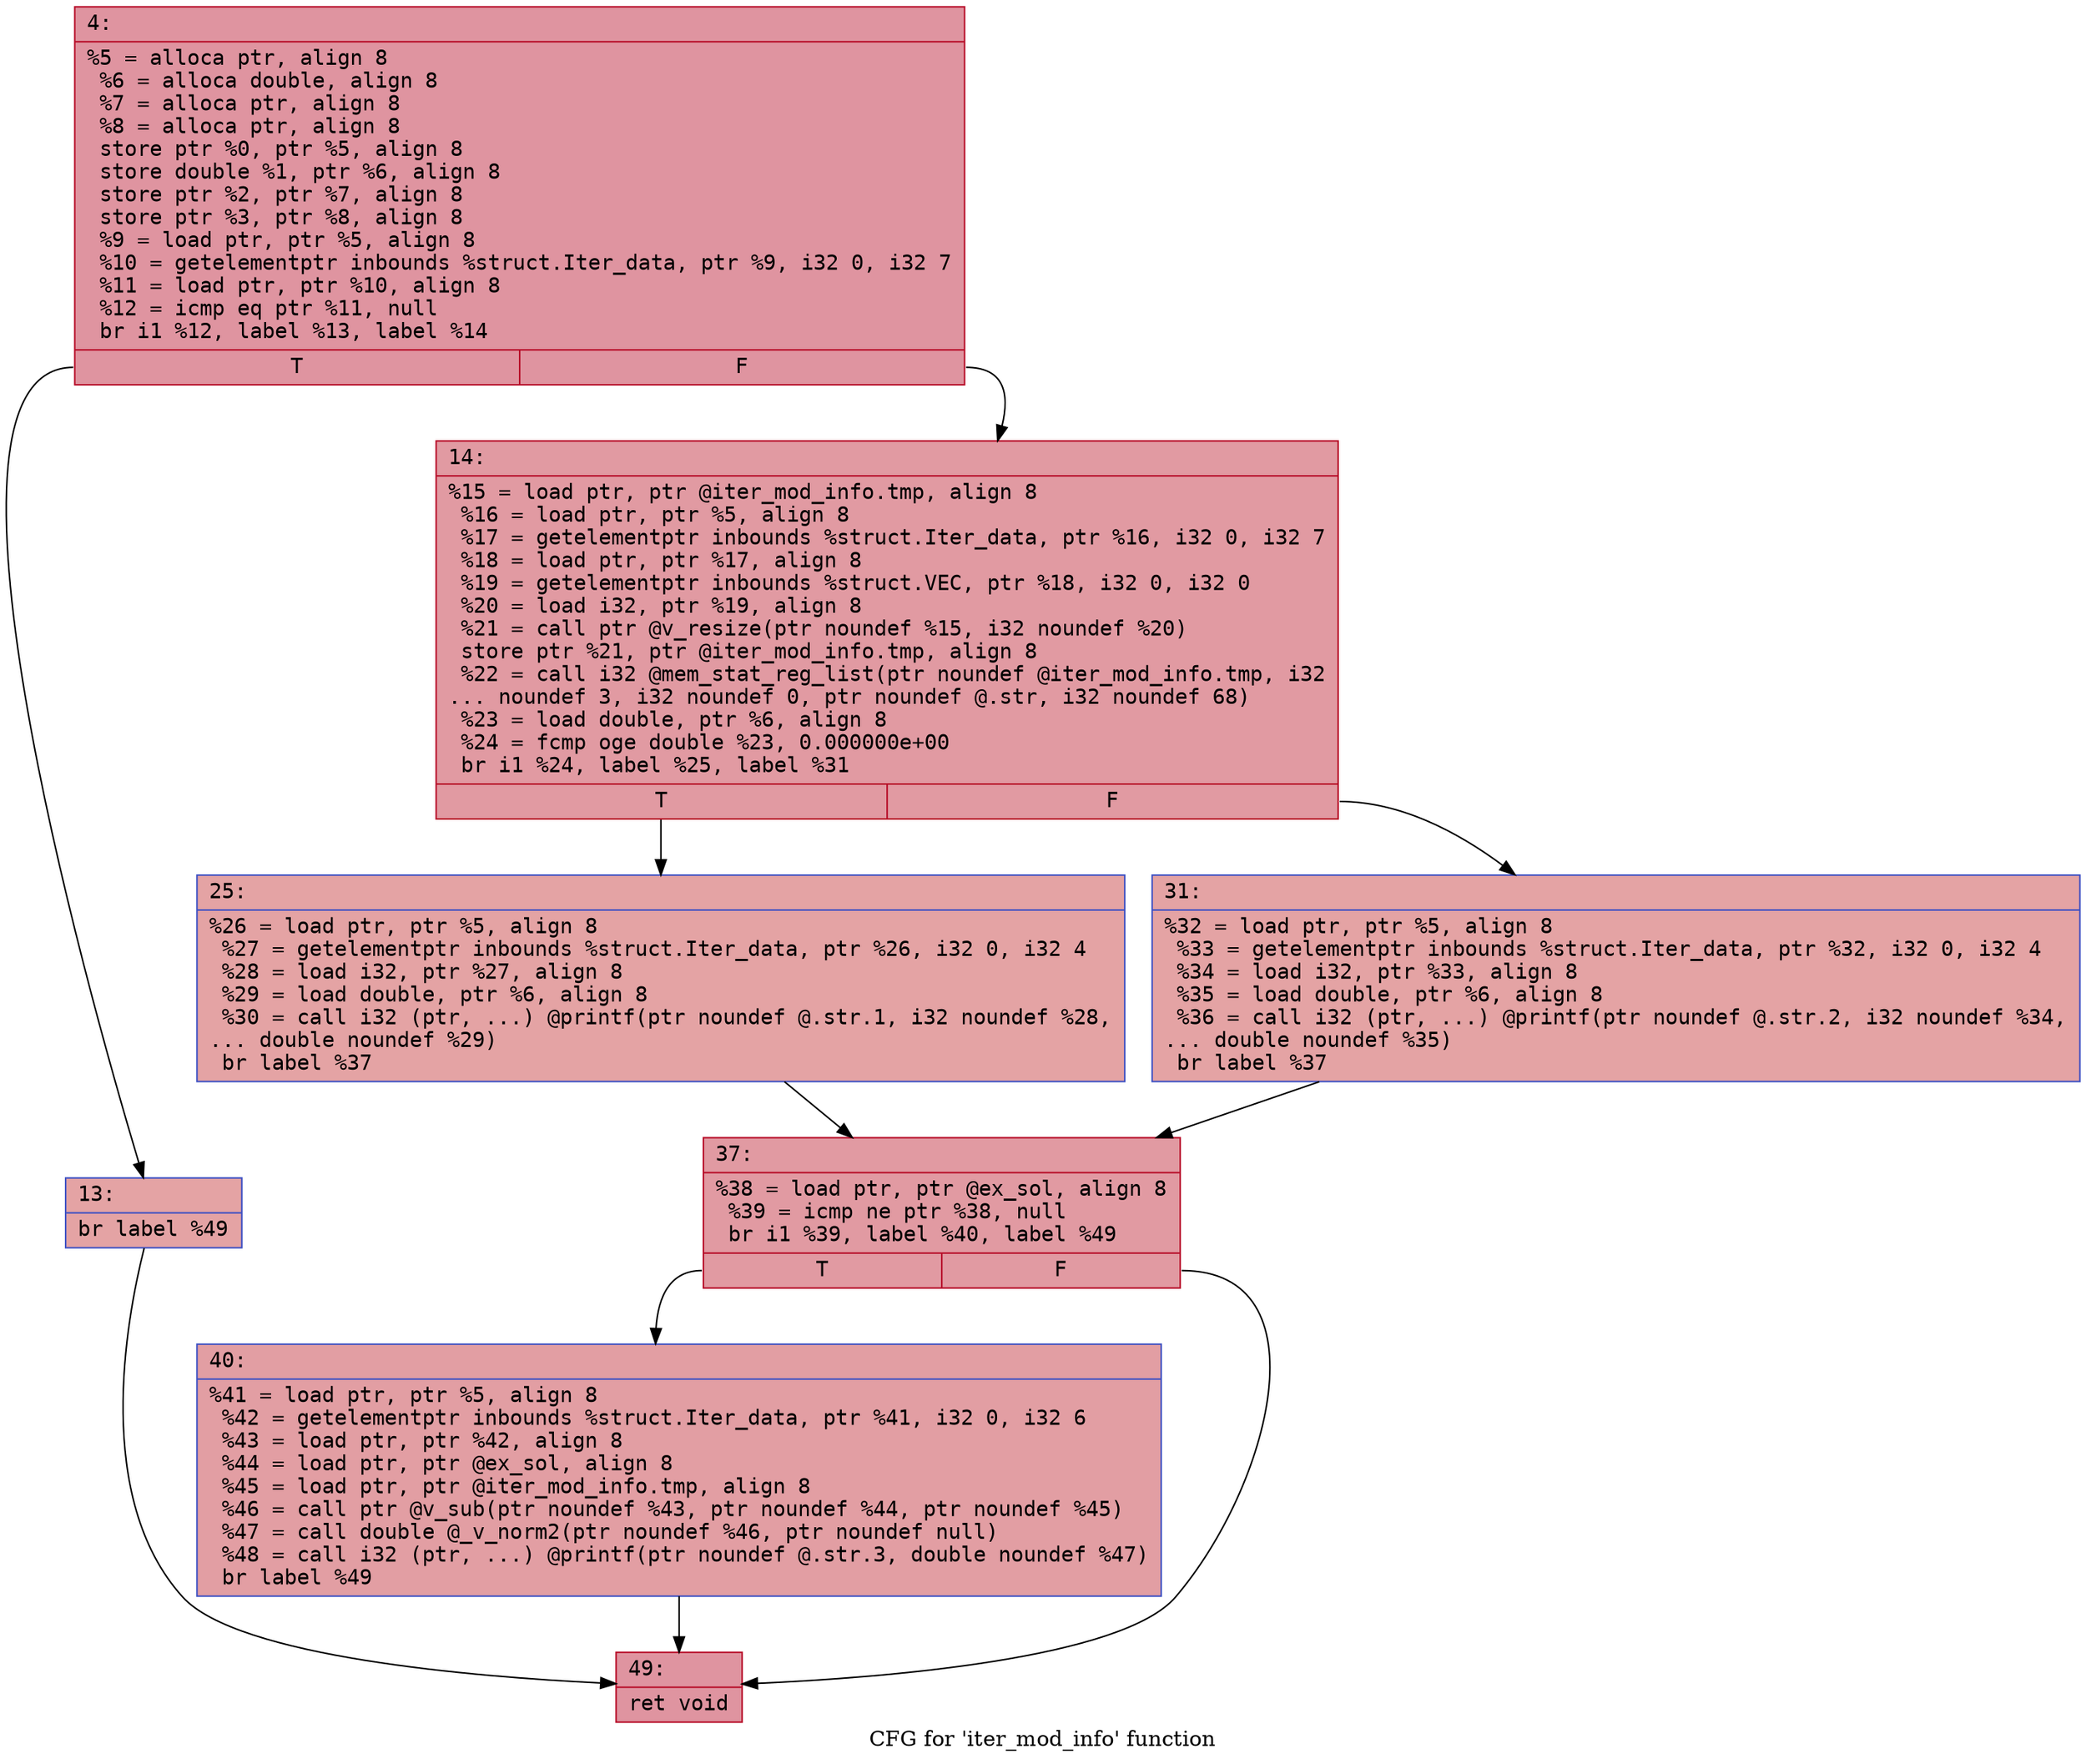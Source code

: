digraph "CFG for 'iter_mod_info' function" {
	label="CFG for 'iter_mod_info' function";

	Node0x600000ecec10 [shape=record,color="#b70d28ff", style=filled, fillcolor="#b70d2870" fontname="Courier",label="{4:\l|  %5 = alloca ptr, align 8\l  %6 = alloca double, align 8\l  %7 = alloca ptr, align 8\l  %8 = alloca ptr, align 8\l  store ptr %0, ptr %5, align 8\l  store double %1, ptr %6, align 8\l  store ptr %2, ptr %7, align 8\l  store ptr %3, ptr %8, align 8\l  %9 = load ptr, ptr %5, align 8\l  %10 = getelementptr inbounds %struct.Iter_data, ptr %9, i32 0, i32 7\l  %11 = load ptr, ptr %10, align 8\l  %12 = icmp eq ptr %11, null\l  br i1 %12, label %13, label %14\l|{<s0>T|<s1>F}}"];
	Node0x600000ecec10:s0 -> Node0x600000ecec60[tooltip="4 -> 13\nProbability 37.50%" ];
	Node0x600000ecec10:s1 -> Node0x600000ececb0[tooltip="4 -> 14\nProbability 62.50%" ];
	Node0x600000ecec60 [shape=record,color="#3d50c3ff", style=filled, fillcolor="#c32e3170" fontname="Courier",label="{13:\l|  br label %49\l}"];
	Node0x600000ecec60 -> Node0x600000ecee40[tooltip="13 -> 49\nProbability 100.00%" ];
	Node0x600000ececb0 [shape=record,color="#b70d28ff", style=filled, fillcolor="#bb1b2c70" fontname="Courier",label="{14:\l|  %15 = load ptr, ptr @iter_mod_info.tmp, align 8\l  %16 = load ptr, ptr %5, align 8\l  %17 = getelementptr inbounds %struct.Iter_data, ptr %16, i32 0, i32 7\l  %18 = load ptr, ptr %17, align 8\l  %19 = getelementptr inbounds %struct.VEC, ptr %18, i32 0, i32 0\l  %20 = load i32, ptr %19, align 8\l  %21 = call ptr @v_resize(ptr noundef %15, i32 noundef %20)\l  store ptr %21, ptr @iter_mod_info.tmp, align 8\l  %22 = call i32 @mem_stat_reg_list(ptr noundef @iter_mod_info.tmp, i32\l... noundef 3, i32 noundef 0, ptr noundef @.str, i32 noundef 68)\l  %23 = load double, ptr %6, align 8\l  %24 = fcmp oge double %23, 0.000000e+00\l  br i1 %24, label %25, label %31\l|{<s0>T|<s1>F}}"];
	Node0x600000ececb0:s0 -> Node0x600000eced00[tooltip="14 -> 25\nProbability 50.00%" ];
	Node0x600000ececb0:s1 -> Node0x600000eced50[tooltip="14 -> 31\nProbability 50.00%" ];
	Node0x600000eced00 [shape=record,color="#3d50c3ff", style=filled, fillcolor="#c32e3170" fontname="Courier",label="{25:\l|  %26 = load ptr, ptr %5, align 8\l  %27 = getelementptr inbounds %struct.Iter_data, ptr %26, i32 0, i32 4\l  %28 = load i32, ptr %27, align 8\l  %29 = load double, ptr %6, align 8\l  %30 = call i32 (ptr, ...) @printf(ptr noundef @.str.1, i32 noundef %28,\l... double noundef %29)\l  br label %37\l}"];
	Node0x600000eced00 -> Node0x600000eceda0[tooltip="25 -> 37\nProbability 100.00%" ];
	Node0x600000eced50 [shape=record,color="#3d50c3ff", style=filled, fillcolor="#c32e3170" fontname="Courier",label="{31:\l|  %32 = load ptr, ptr %5, align 8\l  %33 = getelementptr inbounds %struct.Iter_data, ptr %32, i32 0, i32 4\l  %34 = load i32, ptr %33, align 8\l  %35 = load double, ptr %6, align 8\l  %36 = call i32 (ptr, ...) @printf(ptr noundef @.str.2, i32 noundef %34,\l... double noundef %35)\l  br label %37\l}"];
	Node0x600000eced50 -> Node0x600000eceda0[tooltip="31 -> 37\nProbability 100.00%" ];
	Node0x600000eceda0 [shape=record,color="#b70d28ff", style=filled, fillcolor="#bb1b2c70" fontname="Courier",label="{37:\l|  %38 = load ptr, ptr @ex_sol, align 8\l  %39 = icmp ne ptr %38, null\l  br i1 %39, label %40, label %49\l|{<s0>T|<s1>F}}"];
	Node0x600000eceda0:s0 -> Node0x600000ecedf0[tooltip="37 -> 40\nProbability 62.50%" ];
	Node0x600000eceda0:s1 -> Node0x600000ecee40[tooltip="37 -> 49\nProbability 37.50%" ];
	Node0x600000ecedf0 [shape=record,color="#3d50c3ff", style=filled, fillcolor="#be242e70" fontname="Courier",label="{40:\l|  %41 = load ptr, ptr %5, align 8\l  %42 = getelementptr inbounds %struct.Iter_data, ptr %41, i32 0, i32 6\l  %43 = load ptr, ptr %42, align 8\l  %44 = load ptr, ptr @ex_sol, align 8\l  %45 = load ptr, ptr @iter_mod_info.tmp, align 8\l  %46 = call ptr @v_sub(ptr noundef %43, ptr noundef %44, ptr noundef %45)\l  %47 = call double @_v_norm2(ptr noundef %46, ptr noundef null)\l  %48 = call i32 (ptr, ...) @printf(ptr noundef @.str.3, double noundef %47)\l  br label %49\l}"];
	Node0x600000ecedf0 -> Node0x600000ecee40[tooltip="40 -> 49\nProbability 100.00%" ];
	Node0x600000ecee40 [shape=record,color="#b70d28ff", style=filled, fillcolor="#b70d2870" fontname="Courier",label="{49:\l|  ret void\l}"];
}
